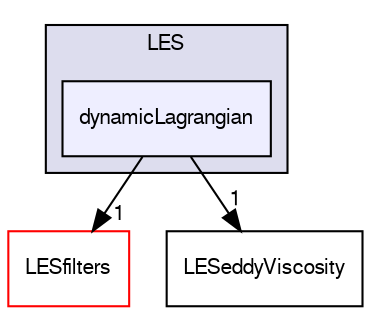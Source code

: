 digraph "src/TurbulenceModels/turbulenceModels/LES/dynamicLagrangian" {
  bgcolor=transparent;
  compound=true
  node [ fontsize="10", fontname="FreeSans"];
  edge [ labelfontsize="10", labelfontname="FreeSans"];
  subgraph clusterdir_9fc1e48ca755258281286cef4f8e0bec {
    graph [ bgcolor="#ddddee", pencolor="black", label="LES" fontname="FreeSans", fontsize="10", URL="dir_9fc1e48ca755258281286cef4f8e0bec.html"]
  dir_e077242c34334497a19516e174682da5 [shape=box, label="dynamicLagrangian", style="filled", fillcolor="#eeeeff", pencolor="black", URL="dir_e077242c34334497a19516e174682da5.html"];
  }
  dir_7aaaefd48edc7f3cafe8020e0008f3e8 [shape=box label="LESfilters" color="red" URL="dir_7aaaefd48edc7f3cafe8020e0008f3e8.html"];
  dir_59a443f63c1732c08799bcf8a4fd11ae [shape=box label="LESeddyViscosity" URL="dir_59a443f63c1732c08799bcf8a4fd11ae.html"];
  dir_e077242c34334497a19516e174682da5->dir_7aaaefd48edc7f3cafe8020e0008f3e8 [headlabel="1", labeldistance=1.5 headhref="dir_002874_002885.html"];
  dir_e077242c34334497a19516e174682da5->dir_59a443f63c1732c08799bcf8a4fd11ae [headlabel="1", labeldistance=1.5 headhref="dir_002874_002884.html"];
}

